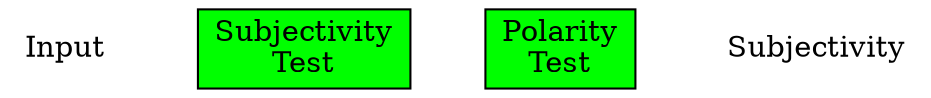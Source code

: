 digraph G {
    rankdir=LR;
    node[shape=record];
    compound=true;
    start [shape=plaintext, label="Input", style="", rank=1];
    subjtest [label="Subjectivity\nTest",style=filled,fillcolor=green]
    poltest [label="Polarity\nTest",style=filled,fillcolor=green]
    end [shape=plaintext, label="Subjectivity", style="", rank=1];
    start -> subjtest -> poltest -> end [style=invis]
}
